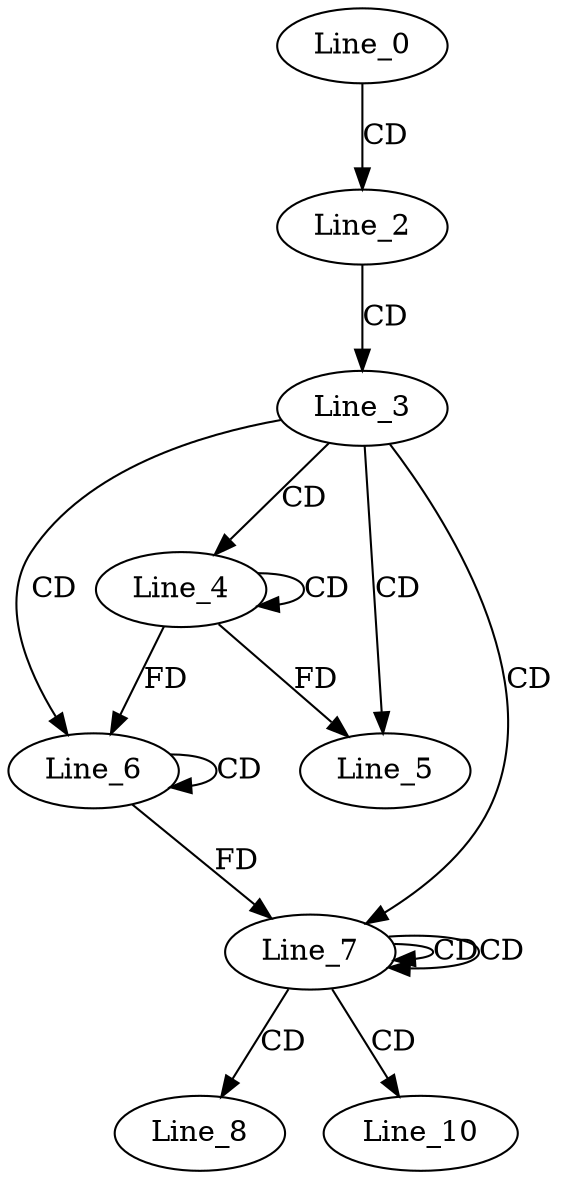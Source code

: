 digraph G {
  Line_0;
  Line_2;
  Line_3;
  Line_4;
  Line_4;
  Line_5;
  Line_6;
  Line_6;
  Line_7;
  Line_7;
  Line_7;
  Line_8;
  Line_10;
  Line_0 -> Line_2 [ label="CD" ];
  Line_2 -> Line_3 [ label="CD" ];
  Line_3 -> Line_4 [ label="CD" ];
  Line_4 -> Line_4 [ label="CD" ];
  Line_3 -> Line_5 [ label="CD" ];
  Line_4 -> Line_5 [ label="FD" ];
  Line_3 -> Line_6 [ label="CD" ];
  Line_6 -> Line_6 [ label="CD" ];
  Line_4 -> Line_6 [ label="FD" ];
  Line_3 -> Line_7 [ label="CD" ];
  Line_7 -> Line_7 [ label="CD" ];
  Line_7 -> Line_7 [ label="CD" ];
  Line_6 -> Line_7 [ label="FD" ];
  Line_7 -> Line_8 [ label="CD" ];
  Line_7 -> Line_10 [ label="CD" ];
}
